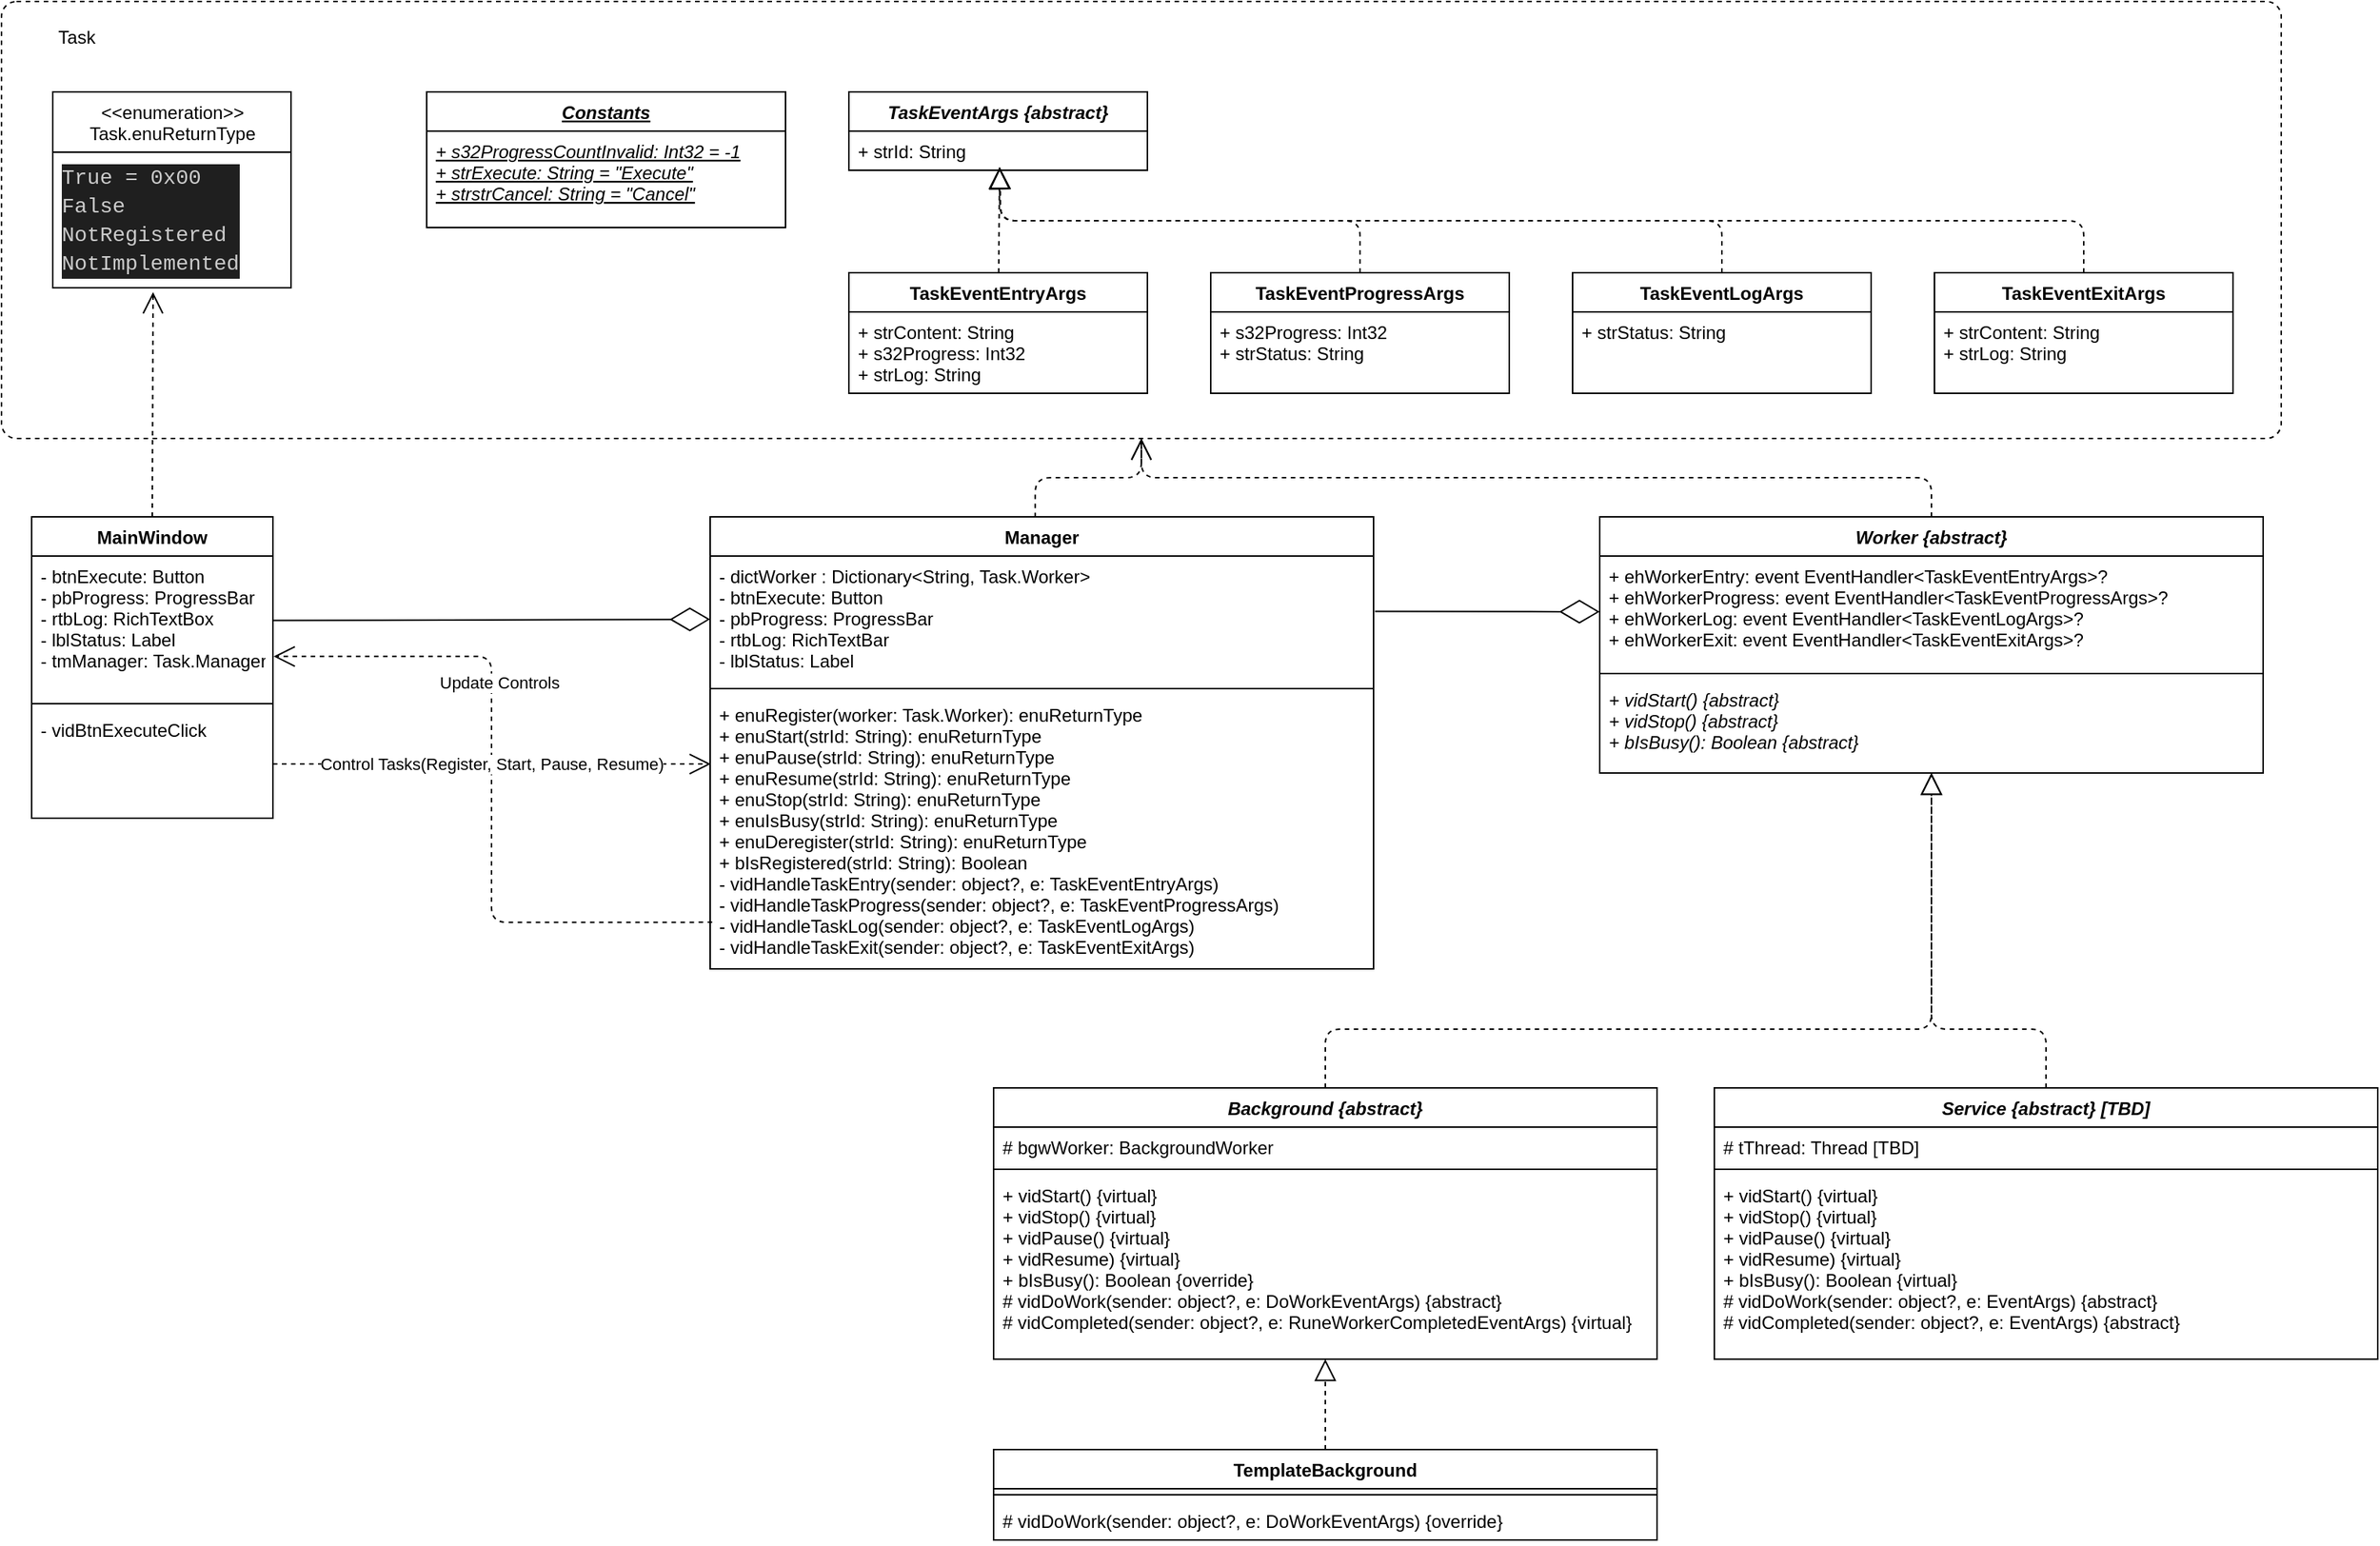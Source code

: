 <mxfile>
    <diagram id="dzH8AbBxTpVTIcs8sDzF" name="Task">
        <mxGraphModel dx="1366" dy="1124" grid="1" gridSize="10" guides="1" tooltips="0" connect="1" arrows="1" fold="1" page="1" pageScale="1" pageWidth="1654" pageHeight="1169" math="0" shadow="0">
            <root>
                <mxCell id="0"/>
                <mxCell id="1" parent="0"/>
                <mxCell id="124" value="Worker {abstract}" style="swimlane;fontStyle=3;align=center;verticalAlign=top;childLayout=stackLayout;horizontal=1;startSize=26;horizontalStack=0;resizeParent=1;resizeParentMax=0;resizeLast=0;collapsible=1;marginBottom=0;" vertex="1" parent="1">
                    <mxGeometry x="1080" y="360" width="440" height="170" as="geometry"/>
                </mxCell>
                <mxCell id="125" value="+ ehWorkerEntry: event EventHandler&lt;TaskEventEntryArgs&gt;?&#10;+ ehWorkerProgress: event EventHandler&lt;TaskEventProgressArgs&gt;?&#10;+ ehWorkerLog: event EventHandler&lt;TaskEventLogArgs&gt;?&#10;+ ehWorkerExit: event EventHandler&lt;TaskEventExitArgs&gt;?" style="text;strokeColor=none;fillColor=none;align=left;verticalAlign=top;spacingLeft=4;spacingRight=4;overflow=hidden;rotatable=0;points=[[0,0.5],[1,0.5]];portConstraint=eastwest;" vertex="1" parent="124">
                    <mxGeometry y="26" width="440" height="74" as="geometry"/>
                </mxCell>
                <mxCell id="126" value="" style="line;strokeWidth=1;fillColor=none;align=left;verticalAlign=middle;spacingTop=-1;spacingLeft=3;spacingRight=3;rotatable=0;labelPosition=right;points=[];portConstraint=eastwest;strokeColor=inherit;" vertex="1" parent="124">
                    <mxGeometry y="100" width="440" height="8" as="geometry"/>
                </mxCell>
                <mxCell id="127" value="+ vidStart() {abstract}&#10;+ vidStop() {abstract}&#10;+ bIsBusy(): Boolean {abstract}" style="text;strokeColor=none;fillColor=none;align=left;verticalAlign=top;spacingLeft=4;spacingRight=4;overflow=hidden;rotatable=0;points=[[0,0.5],[1,0.5]];portConstraint=eastwest;fontStyle=2" vertex="1" parent="124">
                    <mxGeometry y="108" width="440" height="62" as="geometry"/>
                </mxCell>
                <mxCell id="128" value="Background {abstract}" style="swimlane;fontStyle=3;align=center;verticalAlign=top;childLayout=stackLayout;horizontal=1;startSize=26;horizontalStack=0;resizeParent=1;resizeParentMax=0;resizeLast=0;collapsible=1;marginBottom=0;" vertex="1" parent="1">
                    <mxGeometry x="678" y="739" width="440" height="180" as="geometry"/>
                </mxCell>
                <mxCell id="129" value="# bgwWorker: BackgroundWorker" style="text;strokeColor=none;fillColor=none;align=left;verticalAlign=top;spacingLeft=4;spacingRight=4;overflow=hidden;rotatable=0;points=[[0,0.5],[1,0.5]];portConstraint=eastwest;" vertex="1" parent="128">
                    <mxGeometry y="26" width="440" height="24" as="geometry"/>
                </mxCell>
                <mxCell id="130" value="" style="line;strokeWidth=1;fillColor=none;align=left;verticalAlign=middle;spacingTop=-1;spacingLeft=3;spacingRight=3;rotatable=0;labelPosition=right;points=[];portConstraint=eastwest;strokeColor=inherit;" vertex="1" parent="128">
                    <mxGeometry y="50" width="440" height="8" as="geometry"/>
                </mxCell>
                <mxCell id="131" value="+ vidStart() {virtual}&#10;+ vidStop() {virtual}&#10;+ vidPause() {virtual}&#10;+ vidResume) {virtual}&#10;+ bIsBusy(): Boolean {override}&#10;# vidDoWork(sender: object?, e: DoWorkEventArgs) {abstract}&#10;# vidCompleted(sender: object?, e: RuneWorkerCompletedEventArgs) {virtual}&#10;" style="text;strokeColor=none;fillColor=none;align=left;verticalAlign=top;spacingLeft=4;spacingRight=4;overflow=hidden;rotatable=0;points=[[0,0.5],[1,0.5]];portConstraint=eastwest;fontStyle=0" vertex="1" parent="128">
                    <mxGeometry y="58" width="440" height="122" as="geometry"/>
                </mxCell>
                <mxCell id="132" value="" style="endArrow=block;dashed=1;endFill=0;endSize=12;html=1;exitX=0.5;exitY=0;exitDx=0;exitDy=0;entryX=0.5;entryY=1;entryDx=0;entryDy=0;entryPerimeter=0;edgeStyle=orthogonalEdgeStyle;" edge="1" parent="1" source="128" target="127">
                    <mxGeometry width="160" relative="1" as="geometry">
                        <mxPoint x="928" y="682" as="sourcePoint"/>
                        <mxPoint x="900" y="552" as="targetPoint"/>
                        <Array as="points">
                            <mxPoint x="898" y="700"/>
                            <mxPoint x="1300" y="700"/>
                        </Array>
                    </mxGeometry>
                </mxCell>
                <mxCell id="135" value="Service {abstract} [TBD]" style="swimlane;fontStyle=3;align=center;verticalAlign=top;childLayout=stackLayout;horizontal=1;startSize=26;horizontalStack=0;resizeParent=1;resizeParentMax=0;resizeLast=0;collapsible=1;marginBottom=0;" vertex="1" parent="1">
                    <mxGeometry x="1156" y="739" width="440" height="180" as="geometry"/>
                </mxCell>
                <mxCell id="136" value="# tThread: Thread [TBD]" style="text;strokeColor=none;fillColor=none;align=left;verticalAlign=top;spacingLeft=4;spacingRight=4;overflow=hidden;rotatable=0;points=[[0,0.5],[1,0.5]];portConstraint=eastwest;" vertex="1" parent="135">
                    <mxGeometry y="26" width="440" height="24" as="geometry"/>
                </mxCell>
                <mxCell id="137" value="" style="line;strokeWidth=1;fillColor=none;align=left;verticalAlign=middle;spacingTop=-1;spacingLeft=3;spacingRight=3;rotatable=0;labelPosition=right;points=[];portConstraint=eastwest;strokeColor=inherit;" vertex="1" parent="135">
                    <mxGeometry y="50" width="440" height="8" as="geometry"/>
                </mxCell>
                <mxCell id="138" value="+ vidStart() {virtual}&#10;+ vidStop() {virtual}&#10;+ vidPause() {virtual}&#10;+ vidResume) {virtual}&#10;+ bIsBusy(): Boolean {virtual}&#10;# vidDoWork(sender: object?, e: EventArgs) {abstract}&#10;# vidCompleted(sender: object?, e: EventArgs) {abstract}&#10;" style="text;strokeColor=none;fillColor=none;align=left;verticalAlign=top;spacingLeft=4;spacingRight=4;overflow=hidden;rotatable=0;points=[[0,0.5],[1,0.5]];portConstraint=eastwest;fontStyle=0" vertex="1" parent="135">
                    <mxGeometry y="58" width="440" height="122" as="geometry"/>
                </mxCell>
                <mxCell id="140" value="TemplateBackground" style="swimlane;fontStyle=1;align=center;verticalAlign=top;childLayout=stackLayout;horizontal=1;startSize=26;horizontalStack=0;resizeParent=1;resizeParentMax=0;resizeLast=0;collapsible=1;marginBottom=0;" vertex="1" parent="1">
                    <mxGeometry x="678" y="979" width="440" height="60" as="geometry"/>
                </mxCell>
                <mxCell id="142" value="" style="line;strokeWidth=1;fillColor=none;align=left;verticalAlign=middle;spacingTop=-1;spacingLeft=3;spacingRight=3;rotatable=0;labelPosition=right;points=[];portConstraint=eastwest;strokeColor=inherit;" vertex="1" parent="140">
                    <mxGeometry y="26" width="440" height="8" as="geometry"/>
                </mxCell>
                <mxCell id="143" value="# vidDoWork(sender: object?, e: DoWorkEventArgs) {override}" style="text;strokeColor=none;fillColor=none;align=left;verticalAlign=top;spacingLeft=4;spacingRight=4;overflow=hidden;rotatable=0;points=[[0,0.5],[1,0.5]];portConstraint=eastwest;" vertex="1" parent="140">
                    <mxGeometry y="34" width="440" height="26" as="geometry"/>
                </mxCell>
                <mxCell id="144" value="" style="endArrow=block;dashed=1;endFill=0;endSize=12;html=1;exitX=0.5;exitY=0;exitDx=0;exitDy=0;" edge="1" parent="1" source="140" target="131">
                    <mxGeometry width="160" relative="1" as="geometry">
                        <mxPoint x="1028" y="576" as="sourcePoint"/>
                        <mxPoint x="1188" y="576" as="targetPoint"/>
                    </mxGeometry>
                </mxCell>
                <mxCell id="145" value="Manager" style="swimlane;fontStyle=1;align=center;verticalAlign=top;childLayout=stackLayout;horizontal=1;startSize=26;horizontalStack=0;resizeParent=1;resizeParentMax=0;resizeLast=0;collapsible=1;marginBottom=0;" vertex="1" parent="1">
                    <mxGeometry x="490" y="360" width="440" height="300" as="geometry"/>
                </mxCell>
                <mxCell id="146" value="- dictWorker : Dictionary&lt;String, Task.Worker&gt;&#10;- btnExecute: Button&#10;- pbProgress: ProgressBar&#10;- rtbLog: RichTextBar&#10;- lblStatus: Label&#10;" style="text;strokeColor=none;fillColor=none;align=left;verticalAlign=top;spacingLeft=4;spacingRight=4;overflow=hidden;rotatable=0;points=[[0,0.5],[1,0.5]];portConstraint=eastwest;" vertex="1" parent="145">
                    <mxGeometry y="26" width="440" height="84" as="geometry"/>
                </mxCell>
                <mxCell id="147" value="" style="line;strokeWidth=1;fillColor=none;align=left;verticalAlign=middle;spacingTop=-1;spacingLeft=3;spacingRight=3;rotatable=0;labelPosition=right;points=[];portConstraint=eastwest;strokeColor=inherit;" vertex="1" parent="145">
                    <mxGeometry y="110" width="440" height="8" as="geometry"/>
                </mxCell>
                <mxCell id="148" value="+ enuRegister(worker: Task.Worker): enuReturnType&#10;+ enuStart(strId: String): enuReturnType&#10;+ enuPause(strId: String): enuReturnType&#10;+ enuResume(strId: String): enuReturnType&#10;+ enuStop(strId: String): enuReturnType&#10;+ enuIsBusy(strId: String): enuReturnType&#10;+ enuDeregister(strId: String): enuReturnType&#10;+ bIsRegistered(strId: String): Boolean&#10;- vidHandleTaskEntry(sender: object?, e: TaskEventEntryArgs)&#10;- vidHandleTaskProgress(sender: object?, e: TaskEventProgressArgs)&#10;- vidHandleTaskLog(sender: object?, e: TaskEventLogArgs)&#10;- vidHandleTaskExit(sender: object?, e: TaskEventExitArgs)" style="text;strokeColor=none;fillColor=none;align=left;verticalAlign=top;spacingLeft=4;spacingRight=4;overflow=hidden;rotatable=0;points=[[0,0.5],[1,0.5]];portConstraint=eastwest;" vertex="1" parent="145">
                    <mxGeometry y="118" width="440" height="182" as="geometry"/>
                </mxCell>
                <mxCell id="177" value="" style="html=1;align=center;verticalAlign=top;rounded=1;absoluteArcSize=1;arcSize=20;dashed=1;" vertex="1" parent="1">
                    <mxGeometry x="20" y="18" width="1512" height="290" as="geometry"/>
                </mxCell>
                <mxCell id="178" value="Constants" style="swimlane;fontStyle=7;align=center;verticalAlign=top;childLayout=stackLayout;horizontal=1;startSize=26;horizontalStack=0;resizeParent=1;resizeParentMax=0;resizeLast=0;collapsible=1;marginBottom=0;" vertex="1" parent="1">
                    <mxGeometry x="302" y="78" width="238" height="90" as="geometry"/>
                </mxCell>
                <mxCell id="179" value="+ s32ProgressCountInvalid: Int32 = -1&#10;+ strExecute: String = &quot;Execute&quot;&#10;+ strstrCancel: String = &quot;Cancel&quot;" style="text;strokeColor=none;fillColor=none;align=left;verticalAlign=top;spacingLeft=4;spacingRight=4;overflow=hidden;rotatable=0;points=[[0,0.5],[1,0.5]];portConstraint=eastwest;fontStyle=6" vertex="1" parent="178">
                    <mxGeometry y="26" width="238" height="64" as="geometry"/>
                </mxCell>
                <mxCell id="180" value="TaskEventArgs {abstract}" style="swimlane;fontStyle=3;align=center;verticalAlign=top;childLayout=stackLayout;horizontal=1;startSize=26;horizontalStack=0;resizeParent=1;resizeParentMax=0;resizeLast=0;collapsible=1;marginBottom=0;" vertex="1" parent="1">
                    <mxGeometry x="582" y="78" width="198" height="52" as="geometry"/>
                </mxCell>
                <mxCell id="181" value="+ strId: String" style="text;strokeColor=none;fillColor=none;align=left;verticalAlign=top;spacingLeft=4;spacingRight=4;overflow=hidden;rotatable=0;points=[[0,0.5],[1,0.5]];portConstraint=eastwest;" vertex="1" parent="180">
                    <mxGeometry y="26" width="198" height="26" as="geometry"/>
                </mxCell>
                <mxCell id="182" value="TaskEventEntryArgs" style="swimlane;fontStyle=1;align=center;verticalAlign=top;childLayout=stackLayout;horizontal=1;startSize=26;horizontalStack=0;resizeParent=1;resizeParentMax=0;resizeLast=0;collapsible=1;marginBottom=0;" vertex="1" parent="1">
                    <mxGeometry x="582" y="198" width="198" height="80" as="geometry"/>
                </mxCell>
                <mxCell id="183" value="+ strContent: String&#10;+ s32Progress: Int32&#10;+ strLog: String" style="text;strokeColor=none;fillColor=none;align=left;verticalAlign=top;spacingLeft=4;spacingRight=4;overflow=hidden;rotatable=0;points=[[0,0.5],[1,0.5]];portConstraint=eastwest;" vertex="1" parent="182">
                    <mxGeometry y="26" width="198" height="54" as="geometry"/>
                </mxCell>
                <mxCell id="184" value="" style="endArrow=block;dashed=1;endFill=0;endSize=12;html=1;" edge="1" parent="1" source="182">
                    <mxGeometry width="160" relative="1" as="geometry">
                        <mxPoint x="542" y="388" as="sourcePoint"/>
                        <mxPoint x="682" y="128" as="targetPoint"/>
                    </mxGeometry>
                </mxCell>
                <mxCell id="185" value="TaskEventProgressArgs" style="swimlane;fontStyle=1;align=center;verticalAlign=top;childLayout=stackLayout;horizontal=1;startSize=26;horizontalStack=0;resizeParent=1;resizeParentMax=0;resizeLast=0;collapsible=1;marginBottom=0;" vertex="1" parent="1">
                    <mxGeometry x="822" y="198" width="198" height="80" as="geometry"/>
                </mxCell>
                <mxCell id="186" value="+ s32Progress: Int32&#10;+ strStatus: String" style="text;strokeColor=none;fillColor=none;align=left;verticalAlign=top;spacingLeft=4;spacingRight=4;overflow=hidden;rotatable=0;points=[[0,0.5],[1,0.5]];portConstraint=eastwest;" vertex="1" parent="185">
                    <mxGeometry y="26" width="198" height="54" as="geometry"/>
                </mxCell>
                <mxCell id="187" value="TaskEventLogArgs" style="swimlane;fontStyle=1;align=center;verticalAlign=top;childLayout=stackLayout;horizontal=1;startSize=26;horizontalStack=0;resizeParent=1;resizeParentMax=0;resizeLast=0;collapsible=1;marginBottom=0;" vertex="1" parent="1">
                    <mxGeometry x="1062" y="198" width="198" height="80" as="geometry"/>
                </mxCell>
                <mxCell id="188" value="+ strStatus: String" style="text;strokeColor=none;fillColor=none;align=left;verticalAlign=top;spacingLeft=4;spacingRight=4;overflow=hidden;rotatable=0;points=[[0,0.5],[1,0.5]];portConstraint=eastwest;" vertex="1" parent="187">
                    <mxGeometry y="26" width="198" height="54" as="geometry"/>
                </mxCell>
                <mxCell id="189" value="TaskEventExitArgs" style="swimlane;fontStyle=1;align=center;verticalAlign=top;childLayout=stackLayout;horizontal=1;startSize=26;horizontalStack=0;resizeParent=1;resizeParentMax=0;resizeLast=0;collapsible=1;marginBottom=0;" vertex="1" parent="1">
                    <mxGeometry x="1302" y="198" width="198" height="80" as="geometry"/>
                </mxCell>
                <mxCell id="190" value="+ strContent: String&#10;+ strLog: String" style="text;strokeColor=none;fillColor=none;align=left;verticalAlign=top;spacingLeft=4;spacingRight=4;overflow=hidden;rotatable=0;points=[[0,0.5],[1,0.5]];portConstraint=eastwest;" vertex="1" parent="189">
                    <mxGeometry y="26" width="198" height="54" as="geometry"/>
                </mxCell>
                <mxCell id="191" value="" style="endArrow=block;dashed=1;endFill=0;endSize=12;html=1;exitX=0.5;exitY=0;exitDx=0;exitDy=0;edgeStyle=orthogonalEdgeStyle;" edge="1" parent="1" source="185">
                    <mxGeometry width="160" relative="1" as="geometry">
                        <mxPoint x="312" y="318" as="sourcePoint"/>
                        <mxPoint x="682" y="128" as="targetPoint"/>
                    </mxGeometry>
                </mxCell>
                <mxCell id="192" value="" style="endArrow=block;dashed=1;endFill=0;endSize=12;html=1;exitX=0.5;exitY=0;exitDx=0;exitDy=0;edgeStyle=orthogonalEdgeStyle;" edge="1" parent="1" source="187">
                    <mxGeometry width="160" relative="1" as="geometry">
                        <mxPoint x="822.233" y="178" as="sourcePoint"/>
                        <mxPoint x="682" y="128" as="targetPoint"/>
                    </mxGeometry>
                </mxCell>
                <mxCell id="193" value="" style="endArrow=block;dashed=1;endFill=0;endSize=12;html=1;exitX=0.5;exitY=0;exitDx=0;exitDy=0;edgeStyle=orthogonalEdgeStyle;" edge="1" parent="1" source="189">
                    <mxGeometry width="160" relative="1" as="geometry">
                        <mxPoint x="852" y="148" as="sourcePoint"/>
                        <mxPoint x="682" y="128" as="targetPoint"/>
                    </mxGeometry>
                </mxCell>
                <mxCell id="194" value="Task" style="text;html=1;strokeColor=none;fillColor=none;align=center;verticalAlign=middle;whiteSpace=wrap;rounded=0;" vertex="1" parent="1">
                    <mxGeometry x="40" y="27" width="60" height="30" as="geometry"/>
                </mxCell>
                <mxCell id="195" value="" style="endArrow=open;endSize=12;dashed=1;html=1;exitX=0.5;exitY=0;exitDx=0;exitDy=0;entryX=0.5;entryY=1;entryDx=0;entryDy=0;edgeStyle=orthogonalEdgeStyle;" edge="1" parent="1" source="124" target="177">
                    <mxGeometry width="160" relative="1" as="geometry">
                        <mxPoint x="740" y="530" as="sourcePoint"/>
                        <mxPoint x="900" y="530" as="targetPoint"/>
                    </mxGeometry>
                </mxCell>
                <mxCell id="196" value="" style="endArrow=block;dashed=1;endFill=0;endSize=12;html=1;exitX=0.5;exitY=0;exitDx=0;exitDy=0;edgeStyle=orthogonalEdgeStyle;" edge="1" parent="1" source="135">
                    <mxGeometry width="160" relative="1" as="geometry">
                        <mxPoint x="740" y="680" as="sourcePoint"/>
                        <mxPoint x="1300" y="530" as="targetPoint"/>
                        <Array as="points">
                            <mxPoint x="1376" y="700"/>
                            <mxPoint x="1300" y="700"/>
                        </Array>
                    </mxGeometry>
                </mxCell>
                <mxCell id="197" value="" style="endArrow=diamondThin;endFill=0;endSize=24;html=1;entryX=0;entryY=0.5;entryDx=0;entryDy=0;exitX=1.002;exitY=0.437;exitDx=0;exitDy=0;exitPerimeter=0;" edge="1" parent="1" source="146" target="125">
                    <mxGeometry width="160" relative="1" as="geometry">
                        <mxPoint x="840" y="630" as="sourcePoint"/>
                        <mxPoint x="1000" y="630" as="targetPoint"/>
                    </mxGeometry>
                </mxCell>
                <mxCell id="198" value="" style="endArrow=open;endSize=12;dashed=1;html=1;entryX=0.5;entryY=1;entryDx=0;entryDy=0;exitX=0.49;exitY=0.001;exitDx=0;exitDy=0;exitPerimeter=0;edgeStyle=orthogonalEdgeStyle;" edge="1" parent="1" source="145" target="177">
                    <mxGeometry width="160" relative="1" as="geometry">
                        <mxPoint x="900" y="540" as="sourcePoint"/>
                        <mxPoint x="1060" y="540" as="targetPoint"/>
                    </mxGeometry>
                </mxCell>
                <mxCell id="199" value="MainWindow" style="swimlane;fontStyle=1;align=center;verticalAlign=top;childLayout=stackLayout;horizontal=1;startSize=26;horizontalStack=0;resizeParent=1;resizeParentMax=0;resizeLast=0;collapsible=1;marginBottom=0;" vertex="1" parent="1">
                    <mxGeometry x="40" y="360" width="160" height="200" as="geometry"/>
                </mxCell>
                <mxCell id="200" value="- btnExecute: Button&#10;- pbProgress: ProgressBar&#10;- rtbLog: RichTextBox&#10;- lblStatus: Label&#10;- tmManager: Task.Manager" style="text;strokeColor=none;fillColor=none;align=left;verticalAlign=top;spacingLeft=4;spacingRight=4;overflow=hidden;rotatable=0;points=[[0,0.5],[1,0.5]];portConstraint=eastwest;" vertex="1" parent="199">
                    <mxGeometry y="26" width="160" height="94" as="geometry"/>
                </mxCell>
                <mxCell id="201" value="" style="line;strokeWidth=1;fillColor=none;align=left;verticalAlign=middle;spacingTop=-1;spacingLeft=3;spacingRight=3;rotatable=0;labelPosition=right;points=[];portConstraint=eastwest;strokeColor=inherit;" vertex="1" parent="199">
                    <mxGeometry y="120" width="160" height="8" as="geometry"/>
                </mxCell>
                <mxCell id="202" value="- vidBtnExecuteClick&#10;" style="text;strokeColor=none;fillColor=none;align=left;verticalAlign=top;spacingLeft=4;spacingRight=4;overflow=hidden;rotatable=0;points=[[0,0.5],[1,0.5]];portConstraint=eastwest;fontStyle=0" vertex="1" parent="199">
                    <mxGeometry y="128" width="160" height="72" as="geometry"/>
                </mxCell>
                <mxCell id="203" value="" style="endArrow=open;endSize=12;dashed=1;html=1;exitX=0.5;exitY=0;exitDx=0;exitDy=0;entryX=0.421;entryY=1.032;entryDx=0;entryDy=0;entryPerimeter=0;" edge="1" parent="1" source="199" target="205">
                    <mxGeometry width="160" relative="1" as="geometry">
                        <mxPoint x="530" y="530" as="sourcePoint"/>
                        <mxPoint x="121.212" y="171.62" as="targetPoint"/>
                    </mxGeometry>
                </mxCell>
                <mxCell id="204" value="&amp;lt;&amp;lt;enumeration&amp;gt;&amp;gt;&lt;br&gt;Task.enuReturnType" style="swimlane;fontStyle=0;align=center;verticalAlign=top;childLayout=stackLayout;horizontal=1;startSize=40;horizontalStack=0;resizeParent=1;resizeParentMax=0;resizeLast=0;collapsible=0;marginBottom=0;html=1;" vertex="1" parent="1">
                    <mxGeometry x="54" y="78" width="158" height="130" as="geometry"/>
                </mxCell>
                <mxCell id="205" value="&lt;div style=&quot;color: rgb(204, 204, 204); background-color: rgb(31, 31, 31); font-family: Consolas, &amp;quot;Courier New&amp;quot;, monospace; font-size: 14px; line-height: 19px;&quot;&gt;&lt;div style=&quot;line-height: 19px;&quot;&gt;True = 0x00&lt;/div&gt;&lt;div style=&quot;line-height: 19px;&quot;&gt;False&lt;/div&gt;&lt;div style=&quot;line-height: 19px;&quot;&gt;NotRegistered&lt;/div&gt;&lt;div style=&quot;line-height: 19px;&quot;&gt;NotImplemented&lt;/div&gt;&lt;/div&gt;" style="text;html=1;strokeColor=none;fillColor=none;align=left;verticalAlign=middle;spacingLeft=4;spacingRight=4;overflow=hidden;rotatable=0;points=[[0,0.5],[1,0.5]];portConstraint=eastwest;" vertex="1" parent="204">
                    <mxGeometry y="40" width="158" height="90" as="geometry"/>
                </mxCell>
                <mxCell id="206" value="" style="endArrow=diamondThin;endFill=0;endSize=24;html=1;entryX=0;entryY=0.5;entryDx=0;entryDy=0;exitX=0.998;exitY=0.455;exitDx=0;exitDy=0;exitPerimeter=0;" edge="1" parent="1" source="200" target="146">
                    <mxGeometry width="160" relative="1" as="geometry">
                        <mxPoint x="600" y="470" as="sourcePoint"/>
                        <mxPoint x="760" y="470" as="targetPoint"/>
                    </mxGeometry>
                </mxCell>
                <mxCell id="207" value="Update Controls" style="endArrow=open;endSize=12;dashed=1;html=1;exitX=0.003;exitY=0.83;exitDx=0;exitDy=0;edgeStyle=orthogonalEdgeStyle;entryX=1.003;entryY=0.709;entryDx=0;entryDy=0;entryPerimeter=0;exitPerimeter=0;" edge="1" parent="1" source="148" target="200">
                    <mxGeometry x="0.307" y="-5" width="160" relative="1" as="geometry">
                        <mxPoint x="250" y="560" as="sourcePoint"/>
                        <mxPoint x="410" y="560" as="targetPoint"/>
                        <mxPoint as="offset"/>
                    </mxGeometry>
                </mxCell>
                <mxCell id="208" value="Control Tasks(Register, Start, Pause, Resume)" style="endArrow=open;endSize=12;dashed=1;html=1;exitX=1;exitY=0.5;exitDx=0;exitDy=0;entryX=0.001;entryY=0.253;entryDx=0;entryDy=0;entryPerimeter=0;" edge="1" parent="1" source="202" target="148">
                    <mxGeometry width="160" relative="1" as="geometry">
                        <mxPoint x="350" y="450" as="sourcePoint"/>
                        <mxPoint x="510" y="450" as="targetPoint"/>
                    </mxGeometry>
                </mxCell>
            </root>
        </mxGraphModel>
    </diagram>
    <diagram id="NWyQbFcIYWtOVBY_tDq2" name="Page-2">
        <mxGraphModel dx="567" dy="535" grid="1" gridSize="10" guides="1" tooltips="1" connect="1" arrows="1" fold="1" page="1" pageScale="1" pageWidth="1654" pageHeight="1169" math="0" shadow="0">
            <root>
                <mxCell id="0"/>
                <mxCell id="1" parent="0"/>
            </root>
        </mxGraphModel>
    </diagram>
</mxfile>